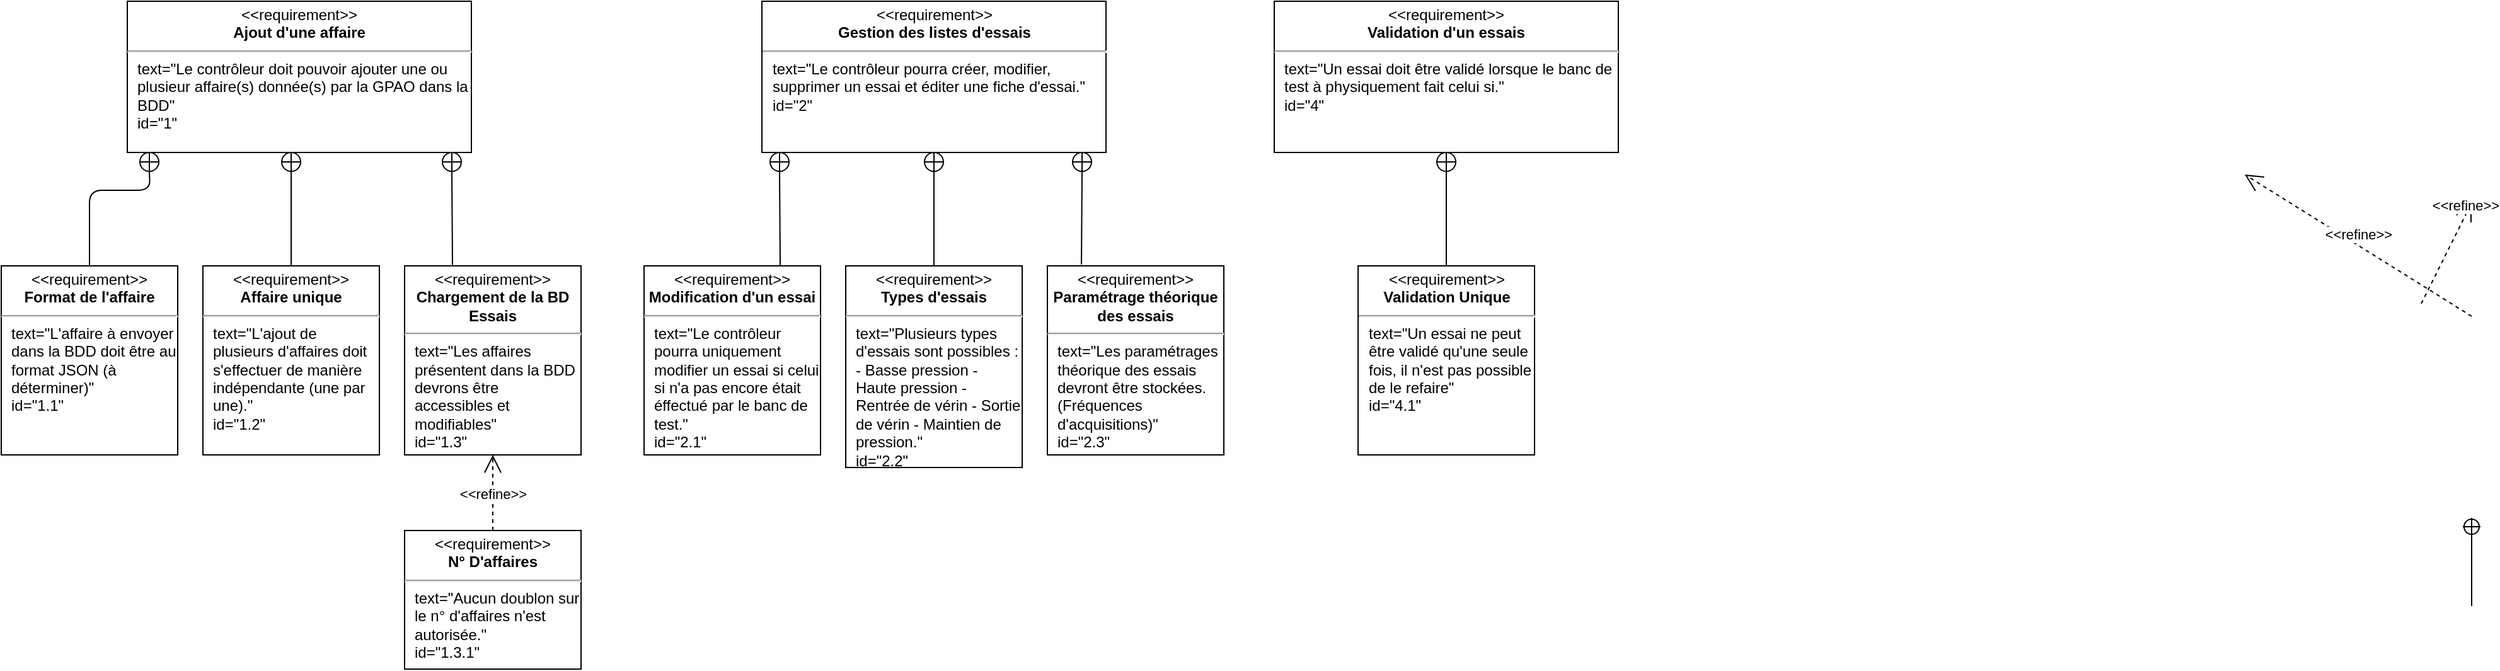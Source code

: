 <mxfile>
    <diagram id="qEovXaiLFPHFTkl6VDhm" name="Page-1">
        <mxGraphModel dx="2804" dy="782" grid="1" gridSize="10" guides="1" tooltips="1" connect="1" arrows="1" fold="1" page="1" pageScale="1" pageWidth="827" pageHeight="1169" background="none" math="0" shadow="0">
            <root>
                <mxCell id="0"/>
                <mxCell id="1" parent="0"/>
                <mxCell id="2" value="&lt;p style=&quot;margin: 0px ; margin-top: 4px ; text-align: center&quot;&gt;&amp;lt;&amp;lt;requirement&amp;gt;&amp;gt;&lt;br&gt;&lt;b&gt;Ajout d'une affaire&lt;/b&gt;&lt;/p&gt;&lt;hr&gt;&lt;p style=&quot;margin: 0px ; margin-left: 8px ; text-align: left&quot;&gt;text=&quot;Le contrôleur doit pouvoir ajouter une ou plusieur affaire(s) donnée(s) par la GPAO dans la BDD&quot;&lt;/p&gt;&lt;p style=&quot;margin: 0px ; margin-left: 8px ; text-align: left&quot;&gt;id=&quot;1&quot;&lt;/p&gt;" style="shape=rect;html=1;overflow=fill;whiteSpace=wrap;" parent="1" vertex="1">
                    <mxGeometry x="-580" y="30" width="273" height="120" as="geometry"/>
                </mxCell>
                <mxCell id="7" value="&lt;p style=&quot;margin: 0px ; margin-top: 4px ; text-align: center&quot;&gt;&amp;lt;&amp;lt;requirement&amp;gt;&amp;gt;&lt;br&gt;&lt;b&gt;Chargement de la BD Essais&lt;/b&gt;&lt;/p&gt;&lt;hr&gt;&lt;p style=&quot;margin: 0px ; margin-left: 8px ; text-align: left&quot;&gt;text=&quot;Les affaires présentent dans la BDD devrons être accessibles et modifiables&quot;&lt;/p&gt;&lt;p style=&quot;margin: 0px ; margin-left: 8px ; text-align: left&quot;&gt;id=&quot;1.3&quot;&lt;/p&gt;" style="shape=rect;html=1;overflow=fill;whiteSpace=wrap;" parent="1" vertex="1">
                    <mxGeometry x="-360" y="240" width="140" height="150" as="geometry"/>
                </mxCell>
                <mxCell id="8" value="&lt;p style=&quot;margin: 0px ; margin-top: 4px ; text-align: center&quot;&gt;&amp;lt;&amp;lt;requirement&amp;gt;&amp;gt;&lt;br&gt;&lt;b&gt;N° D'affaires&lt;/b&gt;&lt;/p&gt;&lt;hr&gt;&lt;p style=&quot;margin: 0px ; margin-left: 8px ; text-align: left&quot;&gt;text=&quot;Aucun doublon sur le n° d'affaires n'est autorisée.&quot;&lt;/p&gt;&lt;p style=&quot;margin: 0px ; margin-left: 8px ; text-align: left&quot;&gt;id=&quot;1.3.1&quot;&lt;/p&gt;" style="shape=rect;html=1;overflow=fill;whiteSpace=wrap;" parent="1" vertex="1">
                    <mxGeometry x="-360" y="450" width="140" height="110" as="geometry"/>
                </mxCell>
                <mxCell id="10" value="&lt;p style=&quot;margin: 0px ; margin-top: 4px ; text-align: center&quot;&gt;&amp;lt;&amp;lt;requirement&amp;gt;&amp;gt;&lt;br&gt;&lt;b&gt;Paramétrage théorique des&amp;nbsp;&lt;/b&gt;&lt;b&gt;essais&lt;/b&gt;&lt;/p&gt;&lt;hr&gt;&lt;p style=&quot;margin: 0px ; margin-left: 8px ; text-align: left&quot;&gt;text=&quot;Les paramétrages théorique des essais devront être stockées. (Fréquences d'acquisitions)&quot;&lt;/p&gt;&lt;p style=&quot;margin: 0px ; margin-left: 8px ; text-align: left&quot;&gt;id=&quot;2.3&quot;&lt;/p&gt;" style="shape=rect;html=1;overflow=fill;whiteSpace=wrap;" parent="1" vertex="1">
                    <mxGeometry x="150" y="240" width="140" height="150" as="geometry"/>
                </mxCell>
                <mxCell id="12" value="&lt;p style=&quot;margin: 0px ; margin-top: 4px ; text-align: center&quot;&gt;&amp;lt;&amp;lt;requirement&amp;gt;&amp;gt;&lt;br&gt;&lt;b&gt;Types d'essais&lt;/b&gt;&lt;/p&gt;&lt;hr&gt;&lt;p style=&quot;margin: 0px ; margin-left: 8px ; text-align: left&quot;&gt;text=&quot;Plusieurs types d'essais sont possibles : - Basse pression - Haute pression - Rentrée de vérin - Sortie de vérin - Maintien de pression.&quot;&lt;/p&gt;&lt;p style=&quot;margin: 0px ; margin-left: 8px ; text-align: left&quot;&gt;id=&quot;2.2&quot;&lt;/p&gt;" style="shape=rect;html=1;overflow=fill;whiteSpace=wrap;" parent="1" vertex="1">
                    <mxGeometry x="-10" y="240" width="140" height="160" as="geometry"/>
                </mxCell>
                <mxCell id="17" value="&lt;p style=&quot;margin: 0px ; margin-top: 4px ; text-align: center&quot;&gt;&amp;lt;&amp;lt;requirement&amp;gt;&amp;gt;&lt;br&gt;&lt;b&gt;Validation d'un essais&lt;/b&gt;&lt;/p&gt;&lt;hr&gt;&lt;p style=&quot;margin: 0px ; margin-left: 8px ; text-align: left&quot;&gt;text=&quot;Un essai doit être validé lorsque le banc de test à physiquement fait celui si.&quot;&lt;/p&gt;&lt;p style=&quot;margin: 0px ; margin-left: 8px ; text-align: left&quot;&gt;id=&quot;4&quot;&lt;/p&gt;" style="shape=rect;html=1;overflow=fill;whiteSpace=wrap;" parent="1" vertex="1">
                    <mxGeometry x="330" y="30" width="273" height="120" as="geometry"/>
                </mxCell>
                <mxCell id="20" value="&lt;p style=&quot;margin: 0px ; margin-top: 4px ; text-align: center&quot;&gt;&amp;lt;&amp;lt;requirement&amp;gt;&amp;gt;&lt;br&gt;&lt;b&gt;Validation Unique&lt;/b&gt;&lt;/p&gt;&lt;hr&gt;&lt;p style=&quot;margin: 0px ; margin-left: 8px ; text-align: left&quot;&gt;text=&quot;Un essai ne peut être validé qu'une seule fois, il n'est pas possible de le refaire&quot;&lt;/p&gt;&lt;p style=&quot;margin: 0px ; margin-left: 8px ; text-align: left&quot;&gt;id=&quot;4.1&quot;&lt;/p&gt;" style="shape=rect;html=1;overflow=fill;whiteSpace=wrap;" parent="1" vertex="1">
                    <mxGeometry x="396.5" y="240" width="140" height="150" as="geometry"/>
                </mxCell>
                <mxCell id="23" value="" style="edgeStyle=elbowEdgeStyle;html=1;endSize=12;endArrow=sysMLPackCont;elbow=horizontal;rounded=0;align=left;verticalAlign=middle;entryX=0.5;entryY=1;entryDx=0;entryDy=0;exitX=0.5;exitY=0;exitDx=0;exitDy=0;" parent="1" source="24" edge="1">
                    <mxGeometry x="1" relative="1" as="geometry">
                        <mxPoint x="1280.0" y="440" as="targetPoint"/>
                        <mxPoint x="1280" y="510" as="sourcePoint"/>
                        <Array as="points">
                            <mxPoint x="1280" y="450"/>
                        </Array>
                    </mxGeometry>
                </mxCell>
                <mxCell id="25" value="&amp;lt;&amp;lt;refine&amp;gt;&amp;gt;&lt;br&gt;" style="edgeStyle=none;html=1;endArrow=open;endSize=12;dashed=1;verticalAlign=bottom;entryX=0.5;entryY=0;entryDx=0;entryDy=0;exitX=0.5;exitY=1;exitDx=0;exitDy=0;" parent="1" target="22" edge="1">
                    <mxGeometry width="160" relative="1" as="geometry">
                        <mxPoint x="1280.0" y="280" as="sourcePoint"/>
                        <mxPoint x="1100" y="167.5" as="targetPoint"/>
                        <mxPoint as="offset"/>
                        <Array as="points"/>
                    </mxGeometry>
                </mxCell>
                <mxCell id="26" value="&amp;lt;&amp;lt;refine&amp;gt;&amp;gt;&lt;br&gt;" style="edgeStyle=none;html=1;endArrow=open;endSize=12;dashed=1;verticalAlign=bottom;entryX=0.5;entryY=0;entryDx=0;entryDy=0;exitX=0.5;exitY=1;exitDx=0;exitDy=0;" parent="1" source="5" edge="1">
                    <mxGeometry x="0.733" width="160" relative="1" as="geometry">
                        <mxPoint x="1240" y="270" as="sourcePoint"/>
                        <mxPoint x="1280.0" y="190.0" as="targetPoint"/>
                        <mxPoint as="offset"/>
                        <Array as="points"/>
                    </mxGeometry>
                </mxCell>
                <mxCell id="28" value="&lt;p style=&quot;margin: 0px ; margin-top: 4px ; text-align: center&quot;&gt;&amp;lt;&amp;lt;requirement&amp;gt;&amp;gt;&lt;br&gt;&lt;b&gt;Format de l'affaire&lt;/b&gt;&lt;/p&gt;&lt;hr&gt;&lt;p style=&quot;margin: 0px ; margin-left: 8px ; text-align: left&quot;&gt;text=&quot;L'affaire à envoyer dans la BDD doit être au format JSON (à déterminer)&quot;&lt;/p&gt;&lt;p style=&quot;margin: 0px ; margin-left: 8px ; text-align: left&quot;&gt;id=&quot;1.1&quot;&lt;/p&gt;" style="shape=rect;html=1;overflow=fill;whiteSpace=wrap;" vertex="1" parent="1">
                    <mxGeometry x="-680" y="240" width="140" height="150" as="geometry"/>
                </mxCell>
                <mxCell id="29" value="&lt;p style=&quot;margin: 0px ; margin-top: 4px ; text-align: center&quot;&gt;&amp;lt;&amp;lt;requirement&amp;gt;&amp;gt;&lt;br&gt;&lt;b&gt;Affaire unique&lt;/b&gt;&lt;/p&gt;&lt;hr&gt;&lt;p style=&quot;margin: 0px ; margin-left: 8px ; text-align: left&quot;&gt;text=&quot;L'ajout de plusieurs d'affaires doit s'effectuer de manière indépendante (une par une).&quot;&lt;/p&gt;&lt;p style=&quot;margin: 0px ; margin-left: 8px ; text-align: left&quot;&gt;id=&quot;1.2&quot;&lt;/p&gt;" style="shape=rect;html=1;overflow=fill;whiteSpace=wrap;" vertex="1" parent="1">
                    <mxGeometry x="-520" y="240" width="140" height="150" as="geometry"/>
                </mxCell>
                <mxCell id="31" value="&lt;p style=&quot;margin: 0px ; margin-top: 4px ; text-align: center&quot;&gt;&amp;lt;&amp;lt;requirement&amp;gt;&amp;gt;&lt;br&gt;&lt;b&gt;Gestion des listes d'essais&lt;/b&gt;&lt;/p&gt;&lt;hr&gt;&lt;p style=&quot;margin: 0px ; margin-left: 8px ; text-align: left&quot;&gt;text=&quot;Le contrôleur pourra créer, modifier, supprimer un essai et éditer une fiche d'essai.&quot;&lt;/p&gt;&lt;p style=&quot;margin: 0px ; margin-left: 8px ; text-align: left&quot;&gt;id=&quot;2&quot;&lt;/p&gt;" style="shape=rect;html=1;overflow=fill;whiteSpace=wrap;" vertex="1" parent="1">
                    <mxGeometry x="-76.5" y="30" width="273" height="120" as="geometry"/>
                </mxCell>
                <mxCell id="32" value="&lt;p style=&quot;margin: 0px ; margin-top: 4px ; text-align: center&quot;&gt;&amp;lt;&amp;lt;requirement&amp;gt;&amp;gt;&lt;br&gt;&lt;b&gt;Modification d'un essai&lt;/b&gt;&lt;/p&gt;&lt;hr&gt;&lt;p style=&quot;margin: 0px ; margin-left: 8px ; text-align: left&quot;&gt;text=&quot;Le contrôleur pourra uniquement modifier un essai si celui si n'a pas encore était éffectué par le banc de test.&quot;&lt;/p&gt;&lt;p style=&quot;margin: 0px ; margin-left: 8px ; text-align: left&quot;&gt;id=&quot;2.1&quot;&lt;/p&gt;" style="shape=rect;html=1;overflow=fill;whiteSpace=wrap;" vertex="1" parent="1">
                    <mxGeometry x="-170" y="240" width="140" height="150" as="geometry"/>
                </mxCell>
                <mxCell id="34" value="" style="shape=sumEllipse;perimeter=ellipsePerimeter;whiteSpace=wrap;html=1;backgroundOutline=1;rotation=45;" vertex="1" parent="1">
                    <mxGeometry x="-570" y="150" width="15" height="15" as="geometry"/>
                </mxCell>
                <mxCell id="36" value="" style="endArrow=none;html=1;entryX=1;entryY=1;entryDx=0;entryDy=0;exitX=0.5;exitY=0;exitDx=0;exitDy=0;" edge="1" parent="1" source="28" target="34">
                    <mxGeometry width="50" height="50" relative="1" as="geometry">
                        <mxPoint x="-580" y="230" as="sourcePoint"/>
                        <mxPoint x="-530" y="180" as="targetPoint"/>
                        <Array as="points">
                            <mxPoint x="-610" y="180"/>
                            <mxPoint x="-562" y="180"/>
                        </Array>
                    </mxGeometry>
                </mxCell>
                <mxCell id="38" value="" style="shape=sumEllipse;perimeter=ellipsePerimeter;whiteSpace=wrap;html=1;backgroundOutline=1;rotation=45;" vertex="1" parent="1">
                    <mxGeometry x="-457.5" y="150" width="15" height="15" as="geometry"/>
                </mxCell>
                <mxCell id="39" value="" style="endArrow=none;html=1;entryX=1;entryY=1;entryDx=0;entryDy=0;exitX=0.5;exitY=0;exitDx=0;exitDy=0;" edge="1" parent="1" source="29" target="38">
                    <mxGeometry width="50" height="50" relative="1" as="geometry">
                        <mxPoint x="-480" y="240" as="sourcePoint"/>
                        <mxPoint x="-430" y="190" as="targetPoint"/>
                    </mxGeometry>
                </mxCell>
                <mxCell id="40" value="" style="shape=sumEllipse;perimeter=ellipsePerimeter;whiteSpace=wrap;html=1;backgroundOutline=1;rotation=45;" vertex="1" parent="1">
                    <mxGeometry x="-330" y="150" width="15" height="15" as="geometry"/>
                </mxCell>
                <mxCell id="41" value="" style="endArrow=none;html=1;entryX=1;entryY=1;entryDx=0;entryDy=0;" edge="1" parent="1" target="40">
                    <mxGeometry width="50" height="50" relative="1" as="geometry">
                        <mxPoint x="-322" y="240" as="sourcePoint"/>
                        <mxPoint x="-290" y="200" as="targetPoint"/>
                    </mxGeometry>
                </mxCell>
                <mxCell id="42" value="&amp;lt;&amp;lt;refine&amp;gt;&amp;gt;&lt;br&gt;" style="edgeStyle=none;html=1;endArrow=open;endSize=12;dashed=1;verticalAlign=bottom;entryX=0.5;entryY=1;entryDx=0;entryDy=0;exitX=0.5;exitY=0;exitDx=0;exitDy=0;" edge="1" parent="1" source="8" target="7">
                    <mxGeometry x="-0.333" width="160" relative="1" as="geometry">
                        <mxPoint x="1290" y="290" as="sourcePoint"/>
                        <mxPoint x="1290" y="330" as="targetPoint"/>
                        <mxPoint as="offset"/>
                        <Array as="points"/>
                    </mxGeometry>
                </mxCell>
                <mxCell id="43" value="" style="shape=sumEllipse;perimeter=ellipsePerimeter;whiteSpace=wrap;html=1;backgroundOutline=1;rotation=45;" vertex="1" parent="1">
                    <mxGeometry x="-70" y="150" width="15" height="15" as="geometry"/>
                </mxCell>
                <mxCell id="44" value="" style="endArrow=none;html=1;entryX=1;entryY=1;entryDx=0;entryDy=0;" edge="1" parent="1" target="43">
                    <mxGeometry width="50" height="50" relative="1" as="geometry">
                        <mxPoint x="-62" y="240" as="sourcePoint"/>
                        <mxPoint x="-20" y="200" as="targetPoint"/>
                    </mxGeometry>
                </mxCell>
                <mxCell id="45" value="" style="shape=sumEllipse;perimeter=ellipsePerimeter;whiteSpace=wrap;html=1;backgroundOutline=1;rotation=45;" vertex="1" parent="1">
                    <mxGeometry x="52.5" y="150" width="15" height="15" as="geometry"/>
                </mxCell>
                <mxCell id="46" value="" style="endArrow=none;html=1;entryX=1;entryY=1;entryDx=0;entryDy=0;exitX=0.5;exitY=0;exitDx=0;exitDy=0;" edge="1" parent="1" source="12" target="45">
                    <mxGeometry width="50" height="50" relative="1" as="geometry">
                        <mxPoint x="20" y="250" as="sourcePoint"/>
                        <mxPoint x="70" y="200" as="targetPoint"/>
                    </mxGeometry>
                </mxCell>
                <mxCell id="47" value="" style="shape=sumEllipse;perimeter=ellipsePerimeter;whiteSpace=wrap;html=1;backgroundOutline=1;rotation=45;" vertex="1" parent="1">
                    <mxGeometry x="170" y="150" width="15" height="15" as="geometry"/>
                </mxCell>
                <mxCell id="48" value="" style="endArrow=none;html=1;entryX=1;entryY=1;entryDx=0;entryDy=0;exitX=0.193;exitY=-0.007;exitDx=0;exitDy=0;exitPerimeter=0;" edge="1" parent="1" source="10" target="47">
                    <mxGeometry width="50" height="50" relative="1" as="geometry">
                        <mxPoint x="140" y="250" as="sourcePoint"/>
                        <mxPoint x="190" y="200" as="targetPoint"/>
                    </mxGeometry>
                </mxCell>
                <mxCell id="49" value="" style="shape=sumEllipse;perimeter=ellipsePerimeter;whiteSpace=wrap;html=1;backgroundOutline=1;rotation=45;" vertex="1" parent="1">
                    <mxGeometry x="459" y="150" width="15" height="15" as="geometry"/>
                </mxCell>
                <mxCell id="50" value="" style="endArrow=none;html=1;entryX=1;entryY=1;entryDx=0;entryDy=0;exitX=0.5;exitY=0;exitDx=0;exitDy=0;" edge="1" parent="1" source="20" target="49">
                    <mxGeometry width="50" height="50" relative="1" as="geometry">
                        <mxPoint x="450" y="250" as="sourcePoint"/>
                        <mxPoint x="500" y="200" as="targetPoint"/>
                    </mxGeometry>
                </mxCell>
            </root>
        </mxGraphModel>
    </diagram>
</mxfile>